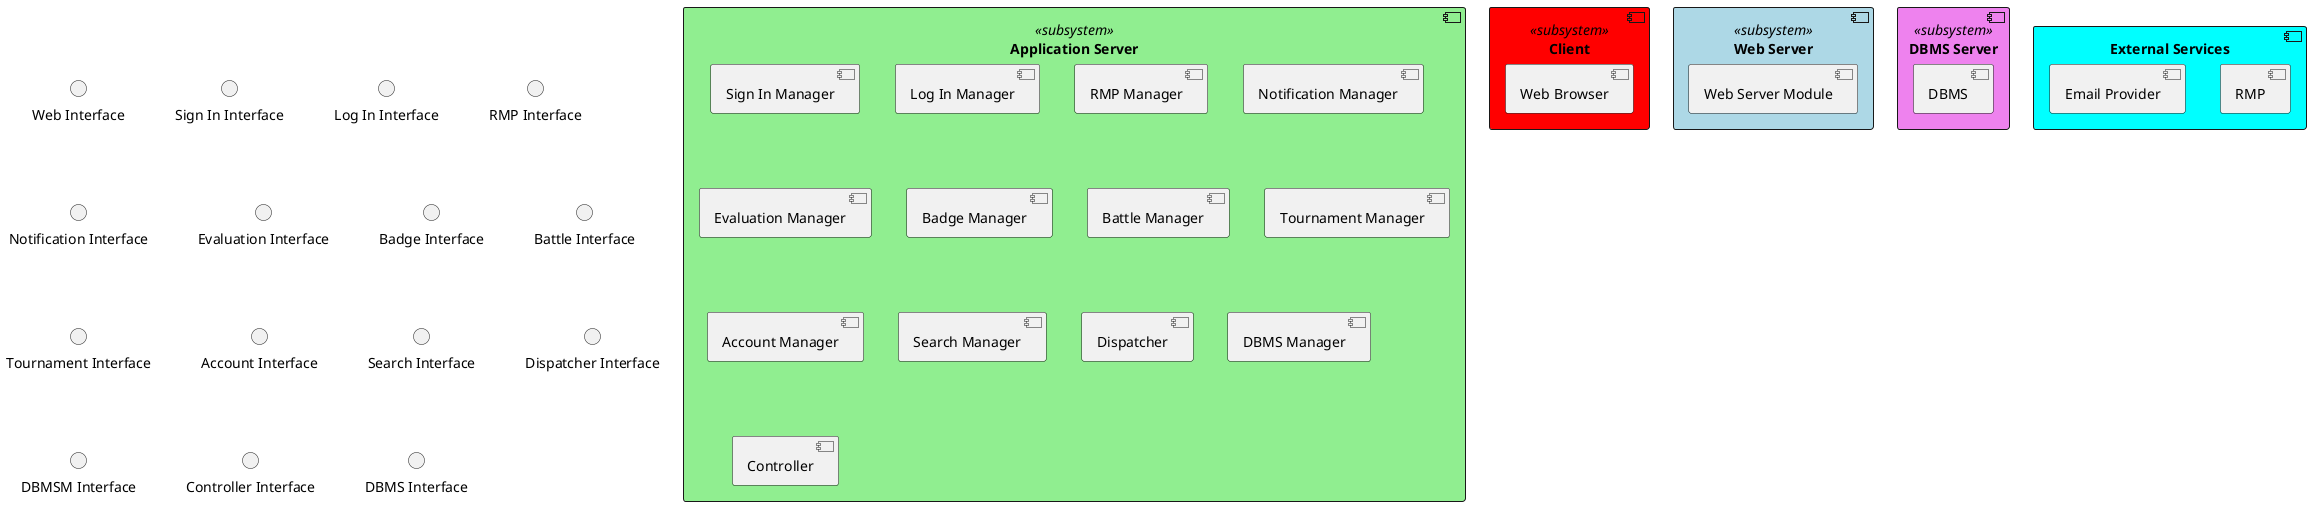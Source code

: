@startuml

component Client <<subsystem>> #Red{
    component "Web Browser"
}

component "Web Server" as w <<subsystem>> #LightBlue{
    component "Web Server Module"  
}

interface "Web Interface"

'[Web Browser] --> [Web Interface]
'[Web Interface] - [Web Server Module]

component "Application Server" as AppServer <<subsystem>> #LightGreen{
    component "Sign In Manager"
    component "Log In Manager"
    component "RMP Manager"
    component "Notification Manager"
    component "Evaluation Manager"
    component "Badge Manager"
    component "Battle Manager"
    component "Tournament Manager"
    component "Account Manager"
    component "Search Manager"
    component "Dispatcher"
    component "DBMS Manager"
    component "Controller"
}
'[Sign In Manager] -[hidden]- [Log In Manager]
'[Log In Manager] -[hidden]- [RMP Manager]
'[RMP Manager] -[hidden]- [Notification Manager]
'[Notification Manager] -[hidden]- [Dispatcher]
'[Dispatcher] -[hidden]- [Evaluation Manager]
'[Evaluation Manager] -[hidden]- [Badge Manager]
'[Badge Manager] -[hidden]- [Battle Manager]
'[Battle Manager] -[hidden]- [Tournament Manager]
'[Tournament Manager] -[hidden]- [Account Manager]
'[Account Manager] -[hidden]- [Search Manager]
'[DBMS Manager] -[hidden]- [Sign In Manager]

interface "Sign In Interface"
'[Sign In Interface] - [Sign In Manager]
interface "Log In Interface"
'[Log In Interface] - [Log In Manager]
interface "RMP Interface"
'[RMP Interface] - [RMP Manager]
interface "Notification Interface"
'[Notification Interface] - [Notification Manager]
interface "Evaluation Interface"
'[Evaluation Interface] - [Evaluation Manager]
interface "Badge Interface"
'[Badge Interface] - [Badge Manager]
interface "Battle Interface"
'[Battle Interface] - [Battle Manager]
interface "Tournament Interface"
'[Tournament Interface] - [Tournament Manager]
interface "Account Interface"
'[Account Interface] - [Account Manager]
interface "Search Interface"
'[Search Interface] - [Search Manager]
interface "Dispatcher Interface"
'[Dispatcher] - [Dispatcher Interface]
interface "DBMSM Interface"
'[DBMSM Interface] - [DBMS Manager]
interface "Controller Interface"

'[Sign In Interface] -- [Log In Interface]
'[Log In Interface] -- [RMP Interface]
'[RMP Interface] -- [Notification Interface]
'[Notification Interface] -- [Dispatcher Interface]
'[Dispatcher Interface] -- [Evaluation Interface]
'[Evaluation Interface] -- [Badge Interface]
'[Badge Interface] -- [Battle Interface]
'[Battle Interface] -- [Tournament Interface]
'[Tournament Interface] -- [Account Interface]
'[Account Interface] -- [Search Interface]
'[DBMSM Interface] -- [Sign In Interface]


'[Web Server Module] -> [Dispatcher Interface]

component "DBMS Server" as d <<subsystem>> #Violet{
    component DBMS
}

interface "DBMS Interface"
'[DBMS] - [DBMS Interface]
'[DBMS Interface] - [DBMSM Interface]



component "External Services" as es #Cyan{
    component RMP
    component "Email Provider"
}
'RMP -[hidden]- [Email Provider]


'[Email Provider] <- [Notification Interface]
'[RMP] <- [RMP Interface]


'es -[hidden] AppServer
'd -[hidden] AppServer
'w -[hidden]- es
'd -[hidden]--- w
'Client -[hidden]- w



@enduml